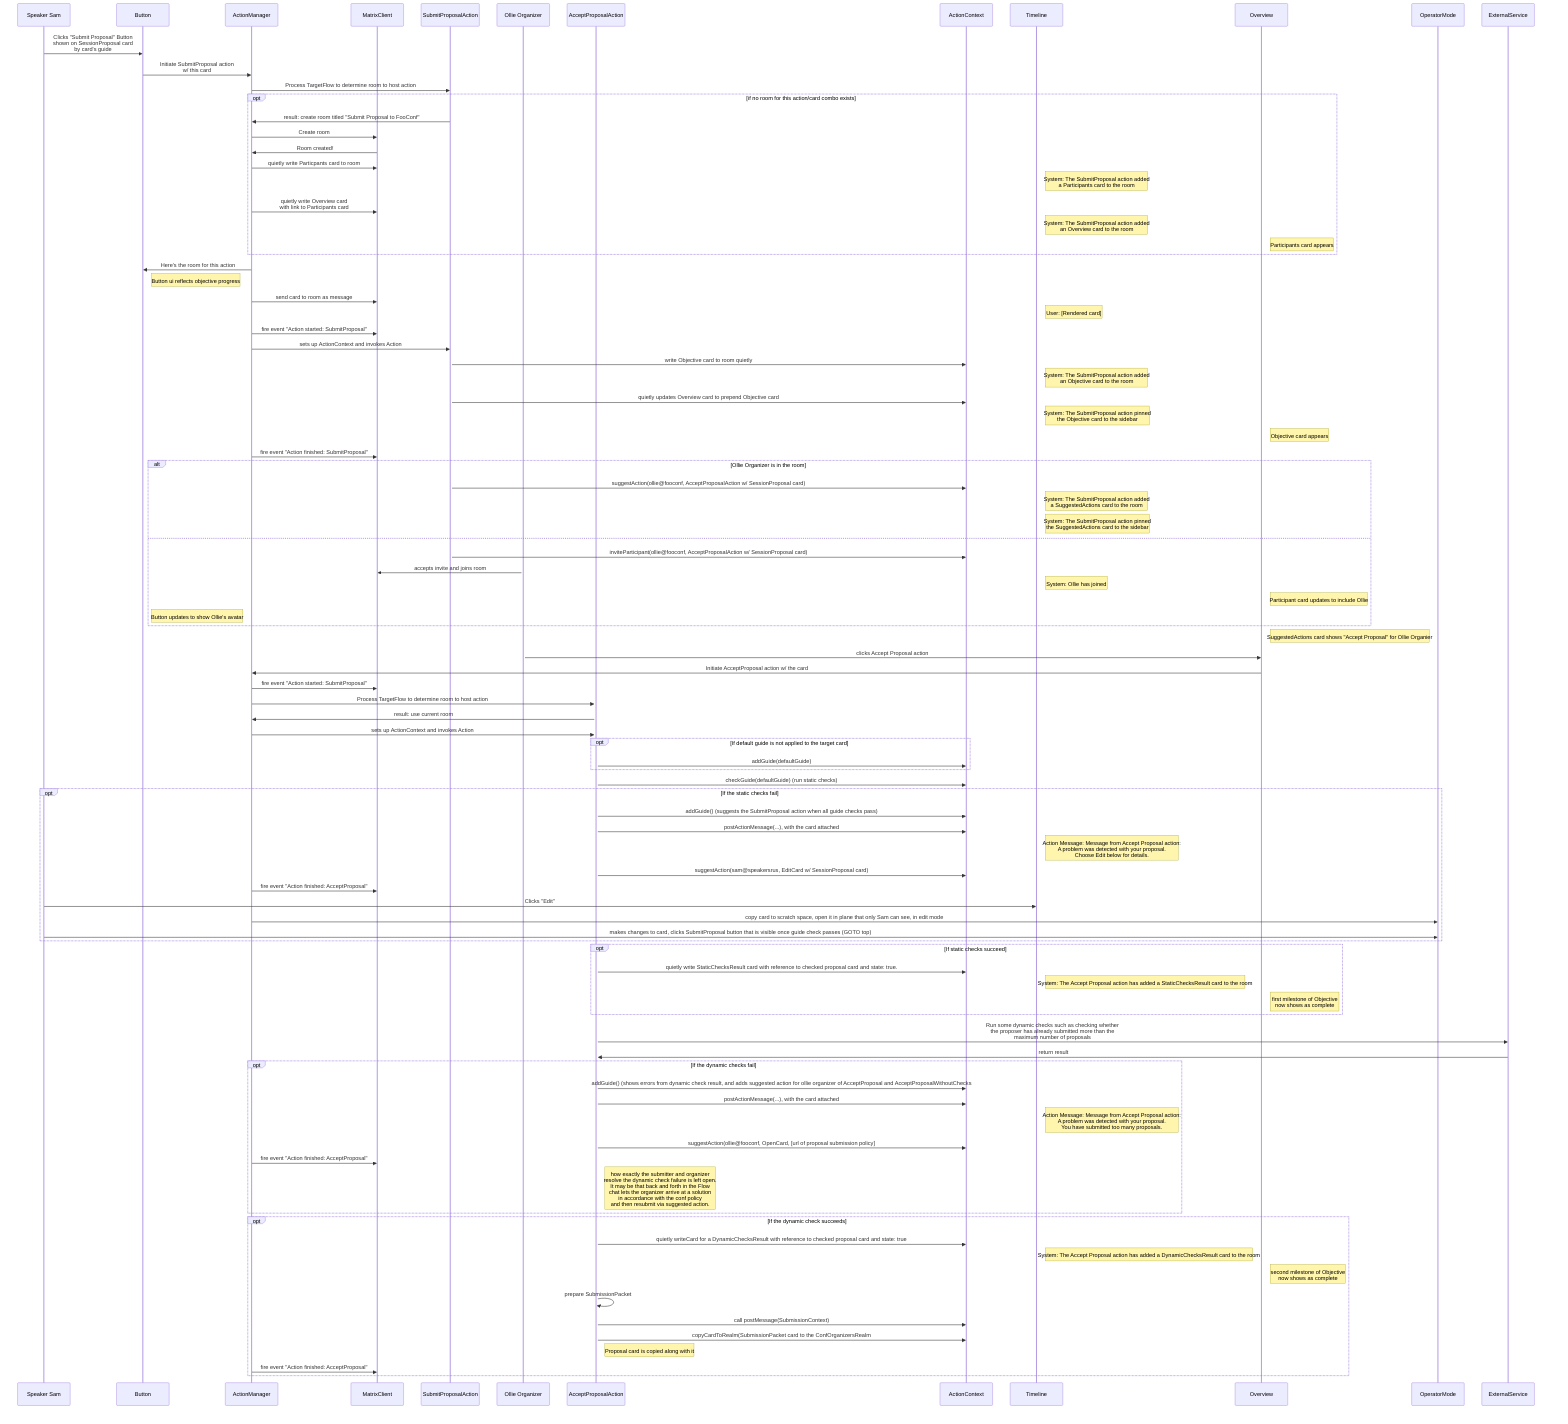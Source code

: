 sequenceDiagram
  participant Speaker Sam
  participant Button
  participant ActionManager
  participant MatrixClient
  participant SubmitProposalAction
  participant Speaker Sam
  participant Ollie Organizer
  participant AcceptProposalAction
  participant ActionContext
  participant Timeline
  participant Overview
  Speaker Sam->>Button: Clicks "Submit Proposal" Button<br />shown on SessionProposal card<br />by card's guide
  Button->>ActionManager: Initiate SubmitProposal action<br />w/ this card
  ActionManager->>SubmitProposalAction: Process TargetFlow to determine room to host action
  opt if no room for this action/card combo exists
    SubmitProposalAction->>ActionManager: result: create room titled "Submit Proposal to FooConf"
    ActionManager->>MatrixClient: Create room
    MatrixClient->>ActionManager: Room created!
    ActionManager->>MatrixClient: quietly write Particpants card to room
    Note right of Timeline: System: The SubmitProposal action added<br/>a Participants card to the room
    ActionManager->>MatrixClient: quietly write Overview card<br />with link to Participants card
    Note right of Timeline: System: The SubmitProposal action added<br/>an Overview card to the room
    Note right of Overview: Participants card appears
  end
  ActionManager->>Button: Here's the room for this action
  Note right of Button: Button ui reflects objective progress
  ActionManager->>MatrixClient: send card to room as message
  Note right of Timeline: User: [Rendered card]
  ActionManager->>MatrixClient: fire event "Action started: SubmitProposal"
  ActionManager->>SubmitProposalAction: sets up ActionContext and invokes Action
  activate SubmitProposalAction
  SubmitProposalAction->>ActionContext: write Objective card to room quietly
  Note right of Timeline: System: The SubmitProposal action added<br/>an Objective card to the room
  SubmitProposalAction->>ActionContext: quietly updates Overview card to prepend Objective card
  Note right of Timeline: System: The SubmitProposal action pinned<br/>the Objective card to the sidebar
  Note right of Overview: Objective card appears
  ActionManager->>MatrixClient: fire event "Action finished: SubmitProposal"
  activate Ollie Organizer
  alt Ollie Organizer is in the room
    SubmitProposalAction->>ActionContext: suggestAction(ollie@fooconf, AcceptProposalAction w/ SessionProposal card)
    Note right of Timeline: System: The SubmitProposal action added<br/>a SuggestedActions card to the room
    Note right of Timeline: System: The SubmitProposal action pinned<br/>the SuggestedActions card to the sidebar
  else
    SubmitProposalAction->>ActionContext: inviteParticipant(ollie@fooconf, AcceptProposalAction w/ SessionProposal card)
    Ollie Organizer->>MatrixClient: accepts invite and joins room
    Note right of Timeline: System: Ollie has joined
    Note right of Overview: Participant card updates to include Ollie
    Note right of Button: Button updates to show Ollie's avatar
  end
  activate AcceptProposalAction
  Note right of Overview: SuggestedActions card shows "Accept Proposal" for Ollie Organier
  Ollie Organizer->>Overview: clicks Accept Proposal action
  Overview->>ActionManager: Initiate AcceptProposal action w/ the  card
  ActionManager->>MatrixClient: fire event "Action started: SubmitProposal"
  ActionManager->>AcceptProposalAction: Process TargetFlow to determine room to host action
  AcceptProposalAction->>ActionManager: result: use current room
  ActionManager->>AcceptProposalAction: sets up ActionContext and invokes Action
  opt If default guide is not applied to the target card
    AcceptProposalAction->>ActionContext: addGuide(defaultGuide)
  end
  AcceptProposalAction->>ActionContext: checkGuide(defaultGuide) (run static checks)
  opt If the static checks fail
    AcceptProposalAction->>ActionContext: addGuide() (suggests the SubmitProposal action when all guide checks pass)
    AcceptProposalAction->>ActionContext: postActionMessage(...), with the card attached
    Note right of Timeline: Action Message: Message from Accept Proposal action:<br />A problem was detected with your proposal.<br />Choose Edit below for details.
    AcceptProposalAction->>ActionContext: suggestAction(sam@speakersrus, EditCard w/ SessionProposal card)
    ActionManager->>MatrixClient: fire event "Action finished: AcceptProposal"
    Speaker Sam->>Timeline: Clicks "Edit"
    ActionManager->>OperatorMode: copy card to scratch space, open it in plane that only Sam can see, in edit mode
    Speaker Sam->>OperatorMode: makes changes to card, clicks SubmitProposal button that is visible once guide check passes (GOTO top)
  end
  opt If static checks succeed
    AcceptProposalAction->>ActionContext: quietly write StaticChecksResult card with reference to checked proposal card and state: true. 
    Note right of Timeline: System: The Accept Proposal action has added a StaticChecksResult card to the room
    Note right of Overview: first milestone of Objective<br />now shows as complete
  end
  AcceptProposalAction->>ExternalService: Run some dynamic checks such as checking whether<br />the proposer has already submitted more than the<br />maximum number of proposals
  ExternalService->>AcceptProposalAction: return result
  opt If the dynamic checks fail
    AcceptProposalAction->>ActionContext: addGuide() (shows errors from dynamic check result, and adds suggested action for ollie organizer of AcceptProposal and AcceptProposalWithoutChecks
    AcceptProposalAction->>ActionContext: postActionMessage(...), with the card attached
    Note right of Timeline: Action Message: Message from Accept Proposal action:<br />A problem was detected with your proposal.<br />You have submitted too many proposals.
    AcceptProposalAction->>ActionContext: suggestAction(ollie@fooconf, OpenCard, [url of proposal submission policy]
    ActionManager->>MatrixClient: fire event "Action finished: AcceptProposal"
    Note right of AcceptProposalAction: how exactly the submitter and organizer<br />resolve the dynamic check failure is left open.<br />It may be that back and forth in the Flow<br />chat lets the organizer arrive at a solution<br />in accordance with the conf policy<br />and then resubmit via suggested action.
  end
  opt If the dynamic check succeeds
    AcceptProposalAction->>ActionContext: quietly writeCard for a DynamicChecksResult with reference to checked proposal card and state: true
    Note right of Timeline: System: The Accept Proposal action has added a DynamicChecksResult card to the room
    Note right of Overview: second milestone of Objective<br />now shows as complete
    AcceptProposalAction->>AcceptProposalAction: prepare SubmissionPacket
    AcceptProposalAction->>ActionContext: call postMessage(SubmissionContext)
    AcceptProposalAction->>ActionContext: copyCardToRealm(SubmissionPacket card to the ConfOrganizersRealm
    Note right of AcceptProposalAction: Proposal card is copied along with it
    ActionManager->>MatrixClient: fire event "Action finished: AcceptProposal"
  end

# Note: Action started/Acition finished events don't render on timeline
# Note: there may be a system feature that results in the suggestion to the submitter to copy this packet to their personal realm.
# Note: later, once the sessions have been selected, the conf organizers will trigger an action that write a SubmissionResult card to the Flow and posts a message @mention’ing the submitter to the Flow. TODO: document these actions
# suggested action in overview
# Note: The submit proposal action sets up the suggested-actions.json card instance (maybe called strategy.json):
    # AcceptPropposal
        # card === targetCard
        # cardOfTypeNotPresent(SubmissionPacket)
        # canRepresent(fooconf)
        # !hasErrorGuides(targetCard)
        # actionNotRunning(ApproveProposal)
        # actionNotRunning(ApproveProposalWihoutChecks)
    # AcceptPropposalWithoutChecks
        # card === targetCard
        # cardOfTypeNotPresent(SubmissionPacket)
        # canRepresent(fooconf)
        # actionNotRunning(ApproveProposal)
        # actionNotRunning(ApproveProposalWihoutChecks)
    # EditProposal
        # card === targetCard
        # cardOfTypeNotPresent(SubmissionPacket)
        # !hasErrorGuides(targetCard)
